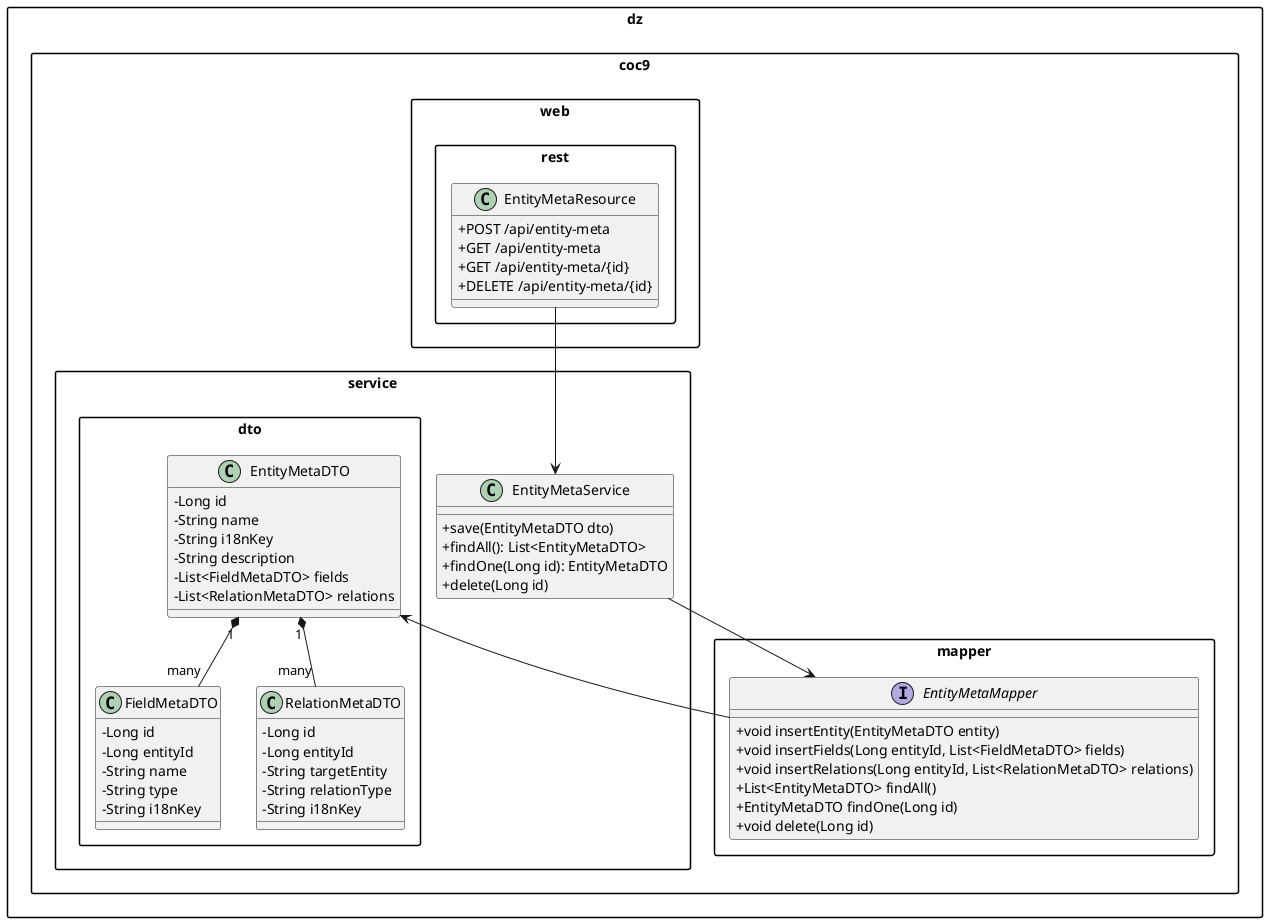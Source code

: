 @startuml
skinparam packageStyle rectangle
skinparam classAttributeIconSize 0

package "dz.coc9.service.dto" {
    class EntityMetaDTO {
        - Long id
        - String name
        - String i18nKey
        - String description
        - List<FieldMetaDTO> fields
        - List<RelationMetaDTO> relations
    }

    class FieldMetaDTO {
        - Long id
        - Long entityId
        - String name
        - String type
        - String i18nKey
    }

    class RelationMetaDTO {
        - Long id
        - Long entityId
        - String targetEntity
        - String relationType
        - String i18nKey
    }

    EntityMetaDTO "1" *-- "many" FieldMetaDTO
    EntityMetaDTO "1" *-- "many" RelationMetaDTO
}

package "dz.coc9.mapper" {
    interface EntityMetaMapper {
        + void insertEntity(EntityMetaDTO entity)
        + void insertFields(Long entityId, List<FieldMetaDTO> fields)
        + void insertRelations(Long entityId, List<RelationMetaDTO> relations)
        + List<EntityMetaDTO> findAll()
        + EntityMetaDTO findOne(Long id)
        + void delete(Long id)
    }
}

package "dz.coc9.service" {
    class EntityMetaService {
        + save(EntityMetaDTO dto)
        + findAll(): List<EntityMetaDTO>
        + findOne(Long id): EntityMetaDTO
        + delete(Long id)
    }
}

package "dz.coc9.web.rest" {
    class EntityMetaResource {
        + POST /api/entity-meta
        + GET /api/entity-meta
        + GET /api/entity-meta/{id}
        + DELETE /api/entity-meta/{id}
    }
}

EntityMetaMapper --> EntityMetaDTO
EntityMetaService --> EntityMetaMapper
EntityMetaResource --> EntityMetaService
@enduml
